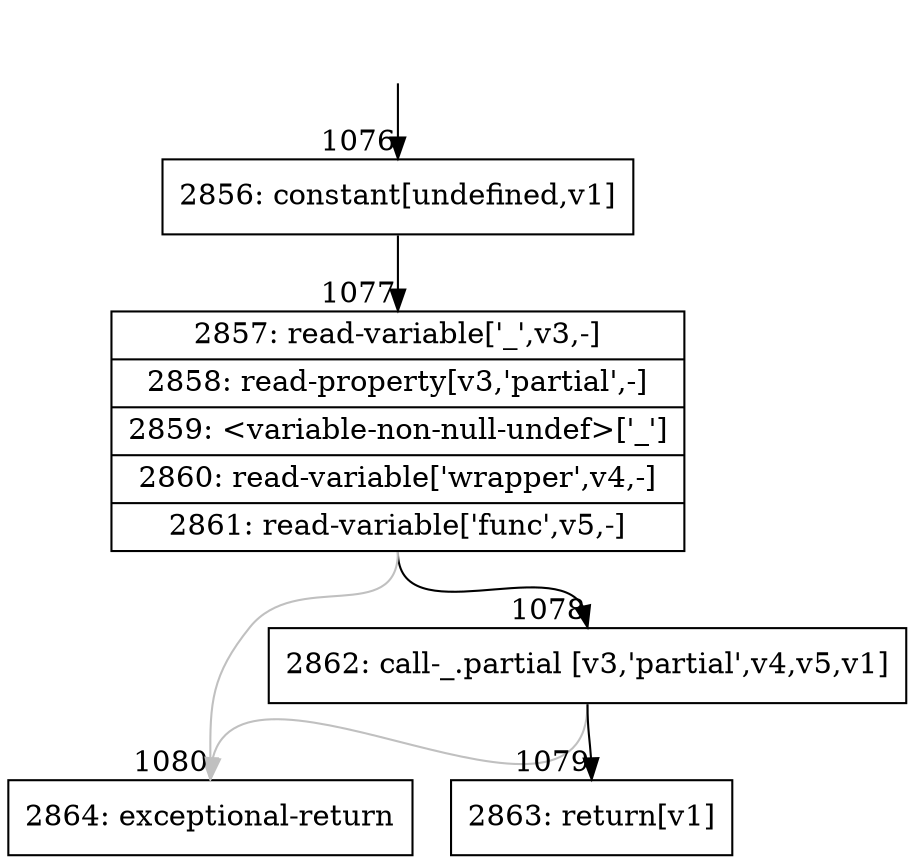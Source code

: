 digraph {
rankdir="TD"
BB_entry89[shape=none,label=""];
BB_entry89 -> BB1076 [tailport=s, headport=n, headlabel="    1076"]
BB1076 [shape=record label="{2856: constant[undefined,v1]}" ] 
BB1076 -> BB1077 [tailport=s, headport=n, headlabel="      1077"]
BB1077 [shape=record label="{2857: read-variable['_',v3,-]|2858: read-property[v3,'partial',-]|2859: \<variable-non-null-undef\>['_']|2860: read-variable['wrapper',v4,-]|2861: read-variable['func',v5,-]}" ] 
BB1077 -> BB1078 [tailport=s, headport=n, headlabel="      1078"]
BB1077 -> BB1080 [tailport=s, headport=n, color=gray, headlabel="      1080"]
BB1078 [shape=record label="{2862: call-_.partial [v3,'partial',v4,v5,v1]}" ] 
BB1078 -> BB1079 [tailport=s, headport=n, headlabel="      1079"]
BB1078 -> BB1080 [tailport=s, headport=n, color=gray]
BB1079 [shape=record label="{2863: return[v1]}" ] 
BB1080 [shape=record label="{2864: exceptional-return}" ] 
//#$~ 857
}
